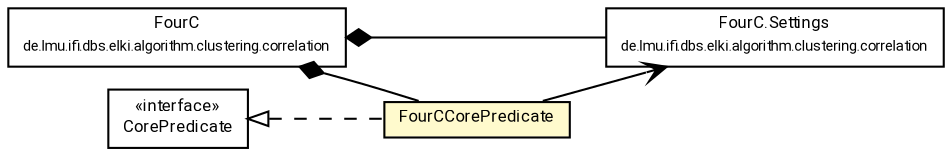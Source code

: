 #!/usr/local/bin/dot
#
# Class diagram 
# Generated by UMLGraph version R5_7_2-60-g0e99a6 (http://www.spinellis.gr/umlgraph/)
#

digraph G {
	graph [fontnames="svg"]
	edge [fontname="Roboto",fontsize=7,labelfontname="Roboto",labelfontsize=7,color="black"];
	node [fontname="Roboto",fontcolor="black",fontsize=8,shape=plaintext,margin=0,width=0,height=0];
	nodesep=0.15;
	ranksep=0.25;
	rankdir=LR;
	// de.lmu.ifi.dbs.elki.algorithm.clustering.correlation.FourC<V extends de.lmu.ifi.dbs.elki.data.NumberVector>
	c4524210 [label=<<table title="de.lmu.ifi.dbs.elki.algorithm.clustering.correlation.FourC" border="0" cellborder="1" cellspacing="0" cellpadding="2" href="../correlation/FourC.html" target="_parent">
		<tr><td><table border="0" cellspacing="0" cellpadding="1">
		<tr><td align="center" balign="center"> <font face="Roboto">FourC</font> </td></tr>
		<tr><td align="center" balign="center"> <font face="Roboto" point-size="7.0">de.lmu.ifi.dbs.elki.algorithm.clustering.correlation</font> </td></tr>
		</table></td></tr>
		</table>>, URL="../correlation/FourC.html"];
	// de.lmu.ifi.dbs.elki.algorithm.clustering.correlation.FourC.Settings
	c4524211 [label=<<table title="de.lmu.ifi.dbs.elki.algorithm.clustering.correlation.FourC.Settings" border="0" cellborder="1" cellspacing="0" cellpadding="2" href="../correlation/FourC.Settings.html" target="_parent">
		<tr><td><table border="0" cellspacing="0" cellpadding="1">
		<tr><td align="center" balign="center"> <font face="Roboto">FourC.Settings</font> </td></tr>
		<tr><td align="center" balign="center"> <font face="Roboto" point-size="7.0">de.lmu.ifi.dbs.elki.algorithm.clustering.correlation</font> </td></tr>
		</table></td></tr>
		</table>>, URL="../correlation/FourC.Settings.html"];
	// de.lmu.ifi.dbs.elki.algorithm.clustering.gdbscan.FourCCorePredicate
	c4524415 [label=<<table title="de.lmu.ifi.dbs.elki.algorithm.clustering.gdbscan.FourCCorePredicate" border="0" cellborder="1" cellspacing="0" cellpadding="2" bgcolor="lemonChiffon" href="FourCCorePredicate.html" target="_parent">
		<tr><td><table border="0" cellspacing="0" cellpadding="1">
		<tr><td align="center" balign="center"> <font face="Roboto">FourCCorePredicate</font> </td></tr>
		</table></td></tr>
		</table>>, URL="FourCCorePredicate.html"];
	// de.lmu.ifi.dbs.elki.algorithm.clustering.gdbscan.CorePredicate<T>
	c4524450 [label=<<table title="de.lmu.ifi.dbs.elki.algorithm.clustering.gdbscan.CorePredicate" border="0" cellborder="1" cellspacing="0" cellpadding="2" href="CorePredicate.html" target="_parent">
		<tr><td><table border="0" cellspacing="0" cellpadding="1">
		<tr><td align="center" balign="center"> &#171;interface&#187; </td></tr>
		<tr><td align="center" balign="center"> <font face="Roboto">CorePredicate</font> </td></tr>
		</table></td></tr>
		</table>>, URL="CorePredicate.html"];
	// de.lmu.ifi.dbs.elki.algorithm.clustering.correlation.FourC<V extends de.lmu.ifi.dbs.elki.data.NumberVector> composed de.lmu.ifi.dbs.elki.algorithm.clustering.correlation.FourC.Settings
	c4524210 -> c4524211 [arrowhead=none,arrowtail=diamond,dir=back,weight=6];
	// de.lmu.ifi.dbs.elki.algorithm.clustering.correlation.FourC<V extends de.lmu.ifi.dbs.elki.data.NumberVector> composed de.lmu.ifi.dbs.elki.algorithm.clustering.gdbscan.FourCCorePredicate
	c4524210 -> c4524415 [arrowhead=none,arrowtail=diamond,dir=back,weight=6];
	// de.lmu.ifi.dbs.elki.algorithm.clustering.gdbscan.FourCCorePredicate implements de.lmu.ifi.dbs.elki.algorithm.clustering.gdbscan.CorePredicate<T>
	c4524450 -> c4524415 [arrowtail=empty,style=dashed,dir=back,weight=9];
	// de.lmu.ifi.dbs.elki.algorithm.clustering.gdbscan.FourCCorePredicate navassoc de.lmu.ifi.dbs.elki.algorithm.clustering.correlation.FourC.Settings
	c4524415 -> c4524211 [arrowhead=open,weight=1];
}

